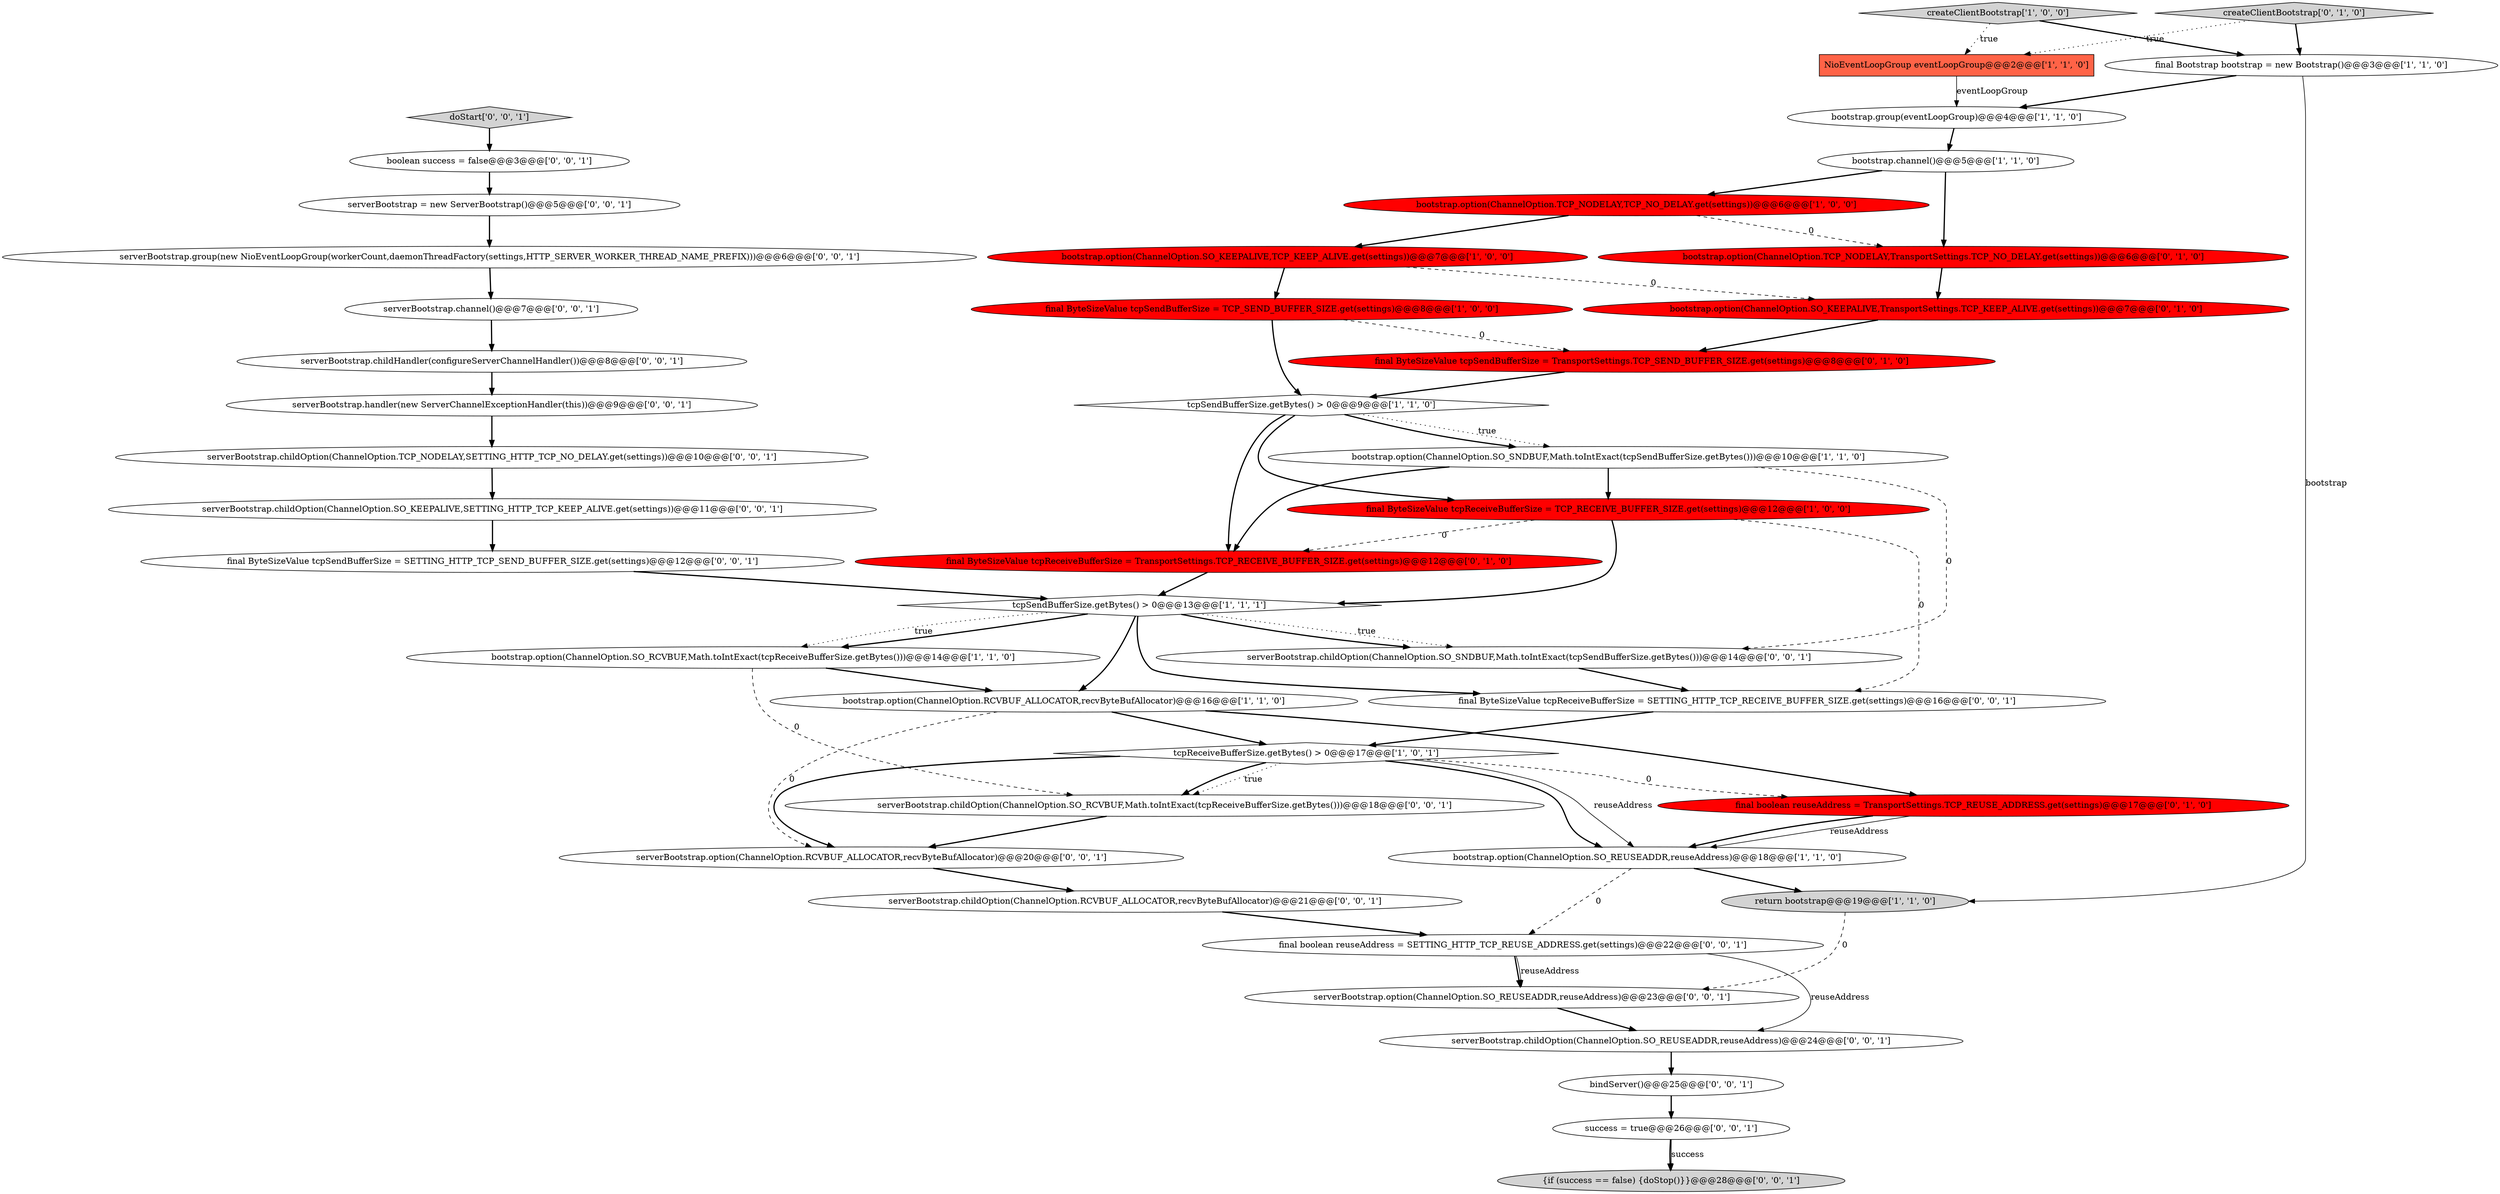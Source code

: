 digraph {
41 [style = filled, label = "serverBootstrap.option(ChannelOption.RCVBUF_ALLOCATOR,recvByteBufAllocator)@@@20@@@['0', '0', '1']", fillcolor = white, shape = ellipse image = "AAA0AAABBB3BBB"];
18 [style = filled, label = "bootstrap.option(ChannelOption.TCP_NODELAY,TransportSettings.TCP_NO_DELAY.get(settings))@@@6@@@['0', '1', '0']", fillcolor = red, shape = ellipse image = "AAA1AAABBB2BBB"];
30 [style = filled, label = "doStart['0', '0', '1']", fillcolor = lightgray, shape = diamond image = "AAA0AAABBB3BBB"];
21 [style = filled, label = "final ByteSizeValue tcpReceiveBufferSize = TransportSettings.TCP_RECEIVE_BUFFER_SIZE.get(settings)@@@12@@@['0', '1', '0']", fillcolor = red, shape = ellipse image = "AAA1AAABBB2BBB"];
23 [style = filled, label = "success = true@@@26@@@['0', '0', '1']", fillcolor = white, shape = ellipse image = "AAA0AAABBB3BBB"];
11 [style = filled, label = "NioEventLoopGroup eventLoopGroup@@@2@@@['1', '1', '0']", fillcolor = tomato, shape = box image = "AAA0AAABBB1BBB"];
38 [style = filled, label = "serverBootstrap.option(ChannelOption.SO_REUSEADDR,reuseAddress)@@@23@@@['0', '0', '1']", fillcolor = white, shape = ellipse image = "AAA0AAABBB3BBB"];
14 [style = filled, label = "bootstrap.option(ChannelOption.RCVBUF_ALLOCATOR,recvByteBufAllocator)@@@16@@@['1', '1', '0']", fillcolor = white, shape = ellipse image = "AAA0AAABBB1BBB"];
12 [style = filled, label = "tcpSendBufferSize.getBytes() > 0@@@9@@@['1', '1', '0']", fillcolor = white, shape = diamond image = "AAA0AAABBB1BBB"];
0 [style = filled, label = "final ByteSizeValue tcpSendBufferSize = TCP_SEND_BUFFER_SIZE.get(settings)@@@8@@@['1', '0', '0']", fillcolor = red, shape = ellipse image = "AAA1AAABBB1BBB"];
28 [style = filled, label = "serverBootstrap = new ServerBootstrap()@@@5@@@['0', '0', '1']", fillcolor = white, shape = ellipse image = "AAA0AAABBB3BBB"];
32 [style = filled, label = "serverBootstrap.handler(new ServerChannelExceptionHandler(this))@@@9@@@['0', '0', '1']", fillcolor = white, shape = ellipse image = "AAA0AAABBB3BBB"];
10 [style = filled, label = "createClientBootstrap['1', '0', '0']", fillcolor = lightgray, shape = diamond image = "AAA0AAABBB1BBB"];
40 [style = filled, label = "serverBootstrap.group(new NioEventLoopGroup(workerCount,daemonThreadFactory(settings,HTTP_SERVER_WORKER_THREAD_NAME_PREFIX)))@@@6@@@['0', '0', '1']", fillcolor = white, shape = ellipse image = "AAA0AAABBB3BBB"];
4 [style = filled, label = "final ByteSizeValue tcpReceiveBufferSize = TCP_RECEIVE_BUFFER_SIZE.get(settings)@@@12@@@['1', '0', '0']", fillcolor = red, shape = ellipse image = "AAA1AAABBB1BBB"];
35 [style = filled, label = "serverBootstrap.channel()@@@7@@@['0', '0', '1']", fillcolor = white, shape = ellipse image = "AAA0AAABBB3BBB"];
29 [style = filled, label = "serverBootstrap.childOption(ChannelOption.TCP_NODELAY,SETTING_HTTP_TCP_NO_DELAY.get(settings))@@@10@@@['0', '0', '1']", fillcolor = white, shape = ellipse image = "AAA0AAABBB3BBB"];
34 [style = filled, label = "boolean success = false@@@3@@@['0', '0', '1']", fillcolor = white, shape = ellipse image = "AAA0AAABBB3BBB"];
24 [style = filled, label = "serverBootstrap.childOption(ChannelOption.SO_KEEPALIVE,SETTING_HTTP_TCP_KEEP_ALIVE.get(settings))@@@11@@@['0', '0', '1']", fillcolor = white, shape = ellipse image = "AAA0AAABBB3BBB"];
26 [style = filled, label = "final ByteSizeValue tcpSendBufferSize = SETTING_HTTP_TCP_SEND_BUFFER_SIZE.get(settings)@@@12@@@['0', '0', '1']", fillcolor = white, shape = ellipse image = "AAA0AAABBB3BBB"];
43 [style = filled, label = "serverBootstrap.childOption(ChannelOption.SO_SNDBUF,Math.toIntExact(tcpSendBufferSize.getBytes()))@@@14@@@['0', '0', '1']", fillcolor = white, shape = ellipse image = "AAA0AAABBB3BBB"];
31 [style = filled, label = "serverBootstrap.childOption(ChannelOption.SO_RCVBUF,Math.toIntExact(tcpReceiveBufferSize.getBytes()))@@@18@@@['0', '0', '1']", fillcolor = white, shape = ellipse image = "AAA0AAABBB3BBB"];
16 [style = filled, label = "bootstrap.channel()@@@5@@@['1', '1', '0']", fillcolor = white, shape = ellipse image = "AAA0AAABBB1BBB"];
6 [style = filled, label = "final Bootstrap bootstrap = new Bootstrap()@@@3@@@['1', '1', '0']", fillcolor = white, shape = ellipse image = "AAA0AAABBB1BBB"];
7 [style = filled, label = "bootstrap.option(ChannelOption.TCP_NODELAY,TCP_NO_DELAY.get(settings))@@@6@@@['1', '0', '0']", fillcolor = red, shape = ellipse image = "AAA1AAABBB1BBB"];
2 [style = filled, label = "bootstrap.option(ChannelOption.SO_KEEPALIVE,TCP_KEEP_ALIVE.get(settings))@@@7@@@['1', '0', '0']", fillcolor = red, shape = ellipse image = "AAA1AAABBB1BBB"];
13 [style = filled, label = "tcpSendBufferSize.getBytes() > 0@@@13@@@['1', '1', '1']", fillcolor = white, shape = diamond image = "AAA0AAABBB1BBB"];
36 [style = filled, label = "final ByteSizeValue tcpReceiveBufferSize = SETTING_HTTP_TCP_RECEIVE_BUFFER_SIZE.get(settings)@@@16@@@['0', '0', '1']", fillcolor = white, shape = ellipse image = "AAA0AAABBB3BBB"];
3 [style = filled, label = "bootstrap.option(ChannelOption.SO_SNDBUF,Math.toIntExact(tcpSendBufferSize.getBytes()))@@@10@@@['1', '1', '0']", fillcolor = white, shape = ellipse image = "AAA0AAABBB1BBB"];
22 [style = filled, label = "createClientBootstrap['0', '1', '0']", fillcolor = lightgray, shape = diamond image = "AAA0AAABBB2BBB"];
17 [style = filled, label = "final ByteSizeValue tcpSendBufferSize = TransportSettings.TCP_SEND_BUFFER_SIZE.get(settings)@@@8@@@['0', '1', '0']", fillcolor = red, shape = ellipse image = "AAA1AAABBB2BBB"];
33 [style = filled, label = "bindServer()@@@25@@@['0', '0', '1']", fillcolor = white, shape = ellipse image = "AAA0AAABBB3BBB"];
5 [style = filled, label = "tcpReceiveBufferSize.getBytes() > 0@@@17@@@['1', '0', '1']", fillcolor = white, shape = diamond image = "AAA0AAABBB1BBB"];
20 [style = filled, label = "bootstrap.option(ChannelOption.SO_KEEPALIVE,TransportSettings.TCP_KEEP_ALIVE.get(settings))@@@7@@@['0', '1', '0']", fillcolor = red, shape = ellipse image = "AAA1AAABBB2BBB"];
9 [style = filled, label = "bootstrap.option(ChannelOption.SO_REUSEADDR,reuseAddress)@@@18@@@['1', '1', '0']", fillcolor = white, shape = ellipse image = "AAA0AAABBB1BBB"];
42 [style = filled, label = "serverBootstrap.childHandler(configureServerChannelHandler())@@@8@@@['0', '0', '1']", fillcolor = white, shape = ellipse image = "AAA0AAABBB3BBB"];
37 [style = filled, label = "serverBootstrap.childOption(ChannelOption.RCVBUF_ALLOCATOR,recvByteBufAllocator)@@@21@@@['0', '0', '1']", fillcolor = white, shape = ellipse image = "AAA0AAABBB3BBB"];
27 [style = filled, label = "{if (success == false) {doStop()}}@@@28@@@['0', '0', '1']", fillcolor = lightgray, shape = ellipse image = "AAA0AAABBB3BBB"];
25 [style = filled, label = "final boolean reuseAddress = SETTING_HTTP_TCP_REUSE_ADDRESS.get(settings)@@@22@@@['0', '0', '1']", fillcolor = white, shape = ellipse image = "AAA0AAABBB3BBB"];
15 [style = filled, label = "return bootstrap@@@19@@@['1', '1', '0']", fillcolor = lightgray, shape = ellipse image = "AAA0AAABBB1BBB"];
8 [style = filled, label = "bootstrap.option(ChannelOption.SO_RCVBUF,Math.toIntExact(tcpReceiveBufferSize.getBytes()))@@@14@@@['1', '1', '0']", fillcolor = white, shape = ellipse image = "AAA0AAABBB1BBB"];
39 [style = filled, label = "serverBootstrap.childOption(ChannelOption.SO_REUSEADDR,reuseAddress)@@@24@@@['0', '0', '1']", fillcolor = white, shape = ellipse image = "AAA0AAABBB3BBB"];
19 [style = filled, label = "final boolean reuseAddress = TransportSettings.TCP_REUSE_ADDRESS.get(settings)@@@17@@@['0', '1', '0']", fillcolor = red, shape = ellipse image = "AAA1AAABBB2BBB"];
1 [style = filled, label = "bootstrap.group(eventLoopGroup)@@@4@@@['1', '1', '0']", fillcolor = white, shape = ellipse image = "AAA0AAABBB1BBB"];
19->9 [style = solid, label="reuseAddress"];
12->3 [style = dotted, label="true"];
16->18 [style = bold, label=""];
20->17 [style = bold, label=""];
28->40 [style = bold, label=""];
40->35 [style = bold, label=""];
7->18 [style = dashed, label="0"];
2->20 [style = dashed, label="0"];
5->9 [style = bold, label=""];
23->27 [style = bold, label=""];
12->21 [style = bold, label=""];
35->42 [style = bold, label=""];
11->1 [style = solid, label="eventLoopGroup"];
0->12 [style = bold, label=""];
37->25 [style = bold, label=""];
4->13 [style = bold, label=""];
25->38 [style = solid, label="reuseAddress"];
43->36 [style = bold, label=""];
16->7 [style = bold, label=""];
41->37 [style = bold, label=""];
5->31 [style = dotted, label="true"];
8->14 [style = bold, label=""];
14->19 [style = bold, label=""];
22->11 [style = dotted, label="true"];
30->34 [style = bold, label=""];
25->39 [style = solid, label="reuseAddress"];
6->15 [style = solid, label="bootstrap"];
4->21 [style = dashed, label="0"];
38->39 [style = bold, label=""];
3->4 [style = bold, label=""];
10->6 [style = bold, label=""];
5->9 [style = solid, label="reuseAddress"];
13->43 [style = dotted, label="true"];
26->13 [style = bold, label=""];
0->17 [style = dashed, label="0"];
39->33 [style = bold, label=""];
14->41 [style = dashed, label="0"];
33->23 [style = bold, label=""];
32->29 [style = bold, label=""];
15->38 [style = dashed, label="0"];
34->28 [style = bold, label=""];
6->1 [style = bold, label=""];
24->26 [style = bold, label=""];
18->20 [style = bold, label=""];
23->27 [style = solid, label="success"];
2->0 [style = bold, label=""];
17->12 [style = bold, label=""];
5->41 [style = bold, label=""];
4->36 [style = dashed, label="0"];
5->31 [style = bold, label=""];
12->4 [style = bold, label=""];
19->9 [style = bold, label=""];
10->11 [style = dotted, label="true"];
13->8 [style = dotted, label="true"];
1->16 [style = bold, label=""];
7->2 [style = bold, label=""];
9->15 [style = bold, label=""];
13->43 [style = bold, label=""];
3->43 [style = dashed, label="0"];
13->36 [style = bold, label=""];
9->25 [style = dashed, label="0"];
31->41 [style = bold, label=""];
42->32 [style = bold, label=""];
3->21 [style = bold, label=""];
22->6 [style = bold, label=""];
36->5 [style = bold, label=""];
12->3 [style = bold, label=""];
8->31 [style = dashed, label="0"];
13->8 [style = bold, label=""];
29->24 [style = bold, label=""];
5->19 [style = dashed, label="0"];
13->14 [style = bold, label=""];
21->13 [style = bold, label=""];
14->5 [style = bold, label=""];
25->38 [style = bold, label=""];
}
